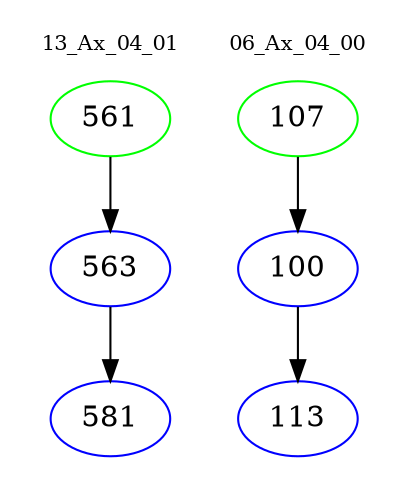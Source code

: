 digraph{
subgraph cluster_0 {
color = white
label = "13_Ax_04_01";
fontsize=10;
T0_561 [label="561", color="green"]
T0_561 -> T0_563 [color="black"]
T0_563 [label="563", color="blue"]
T0_563 -> T0_581 [color="black"]
T0_581 [label="581", color="blue"]
}
subgraph cluster_1 {
color = white
label = "06_Ax_04_00";
fontsize=10;
T1_107 [label="107", color="green"]
T1_107 -> T1_100 [color="black"]
T1_100 [label="100", color="blue"]
T1_100 -> T1_113 [color="black"]
T1_113 [label="113", color="blue"]
}
}
